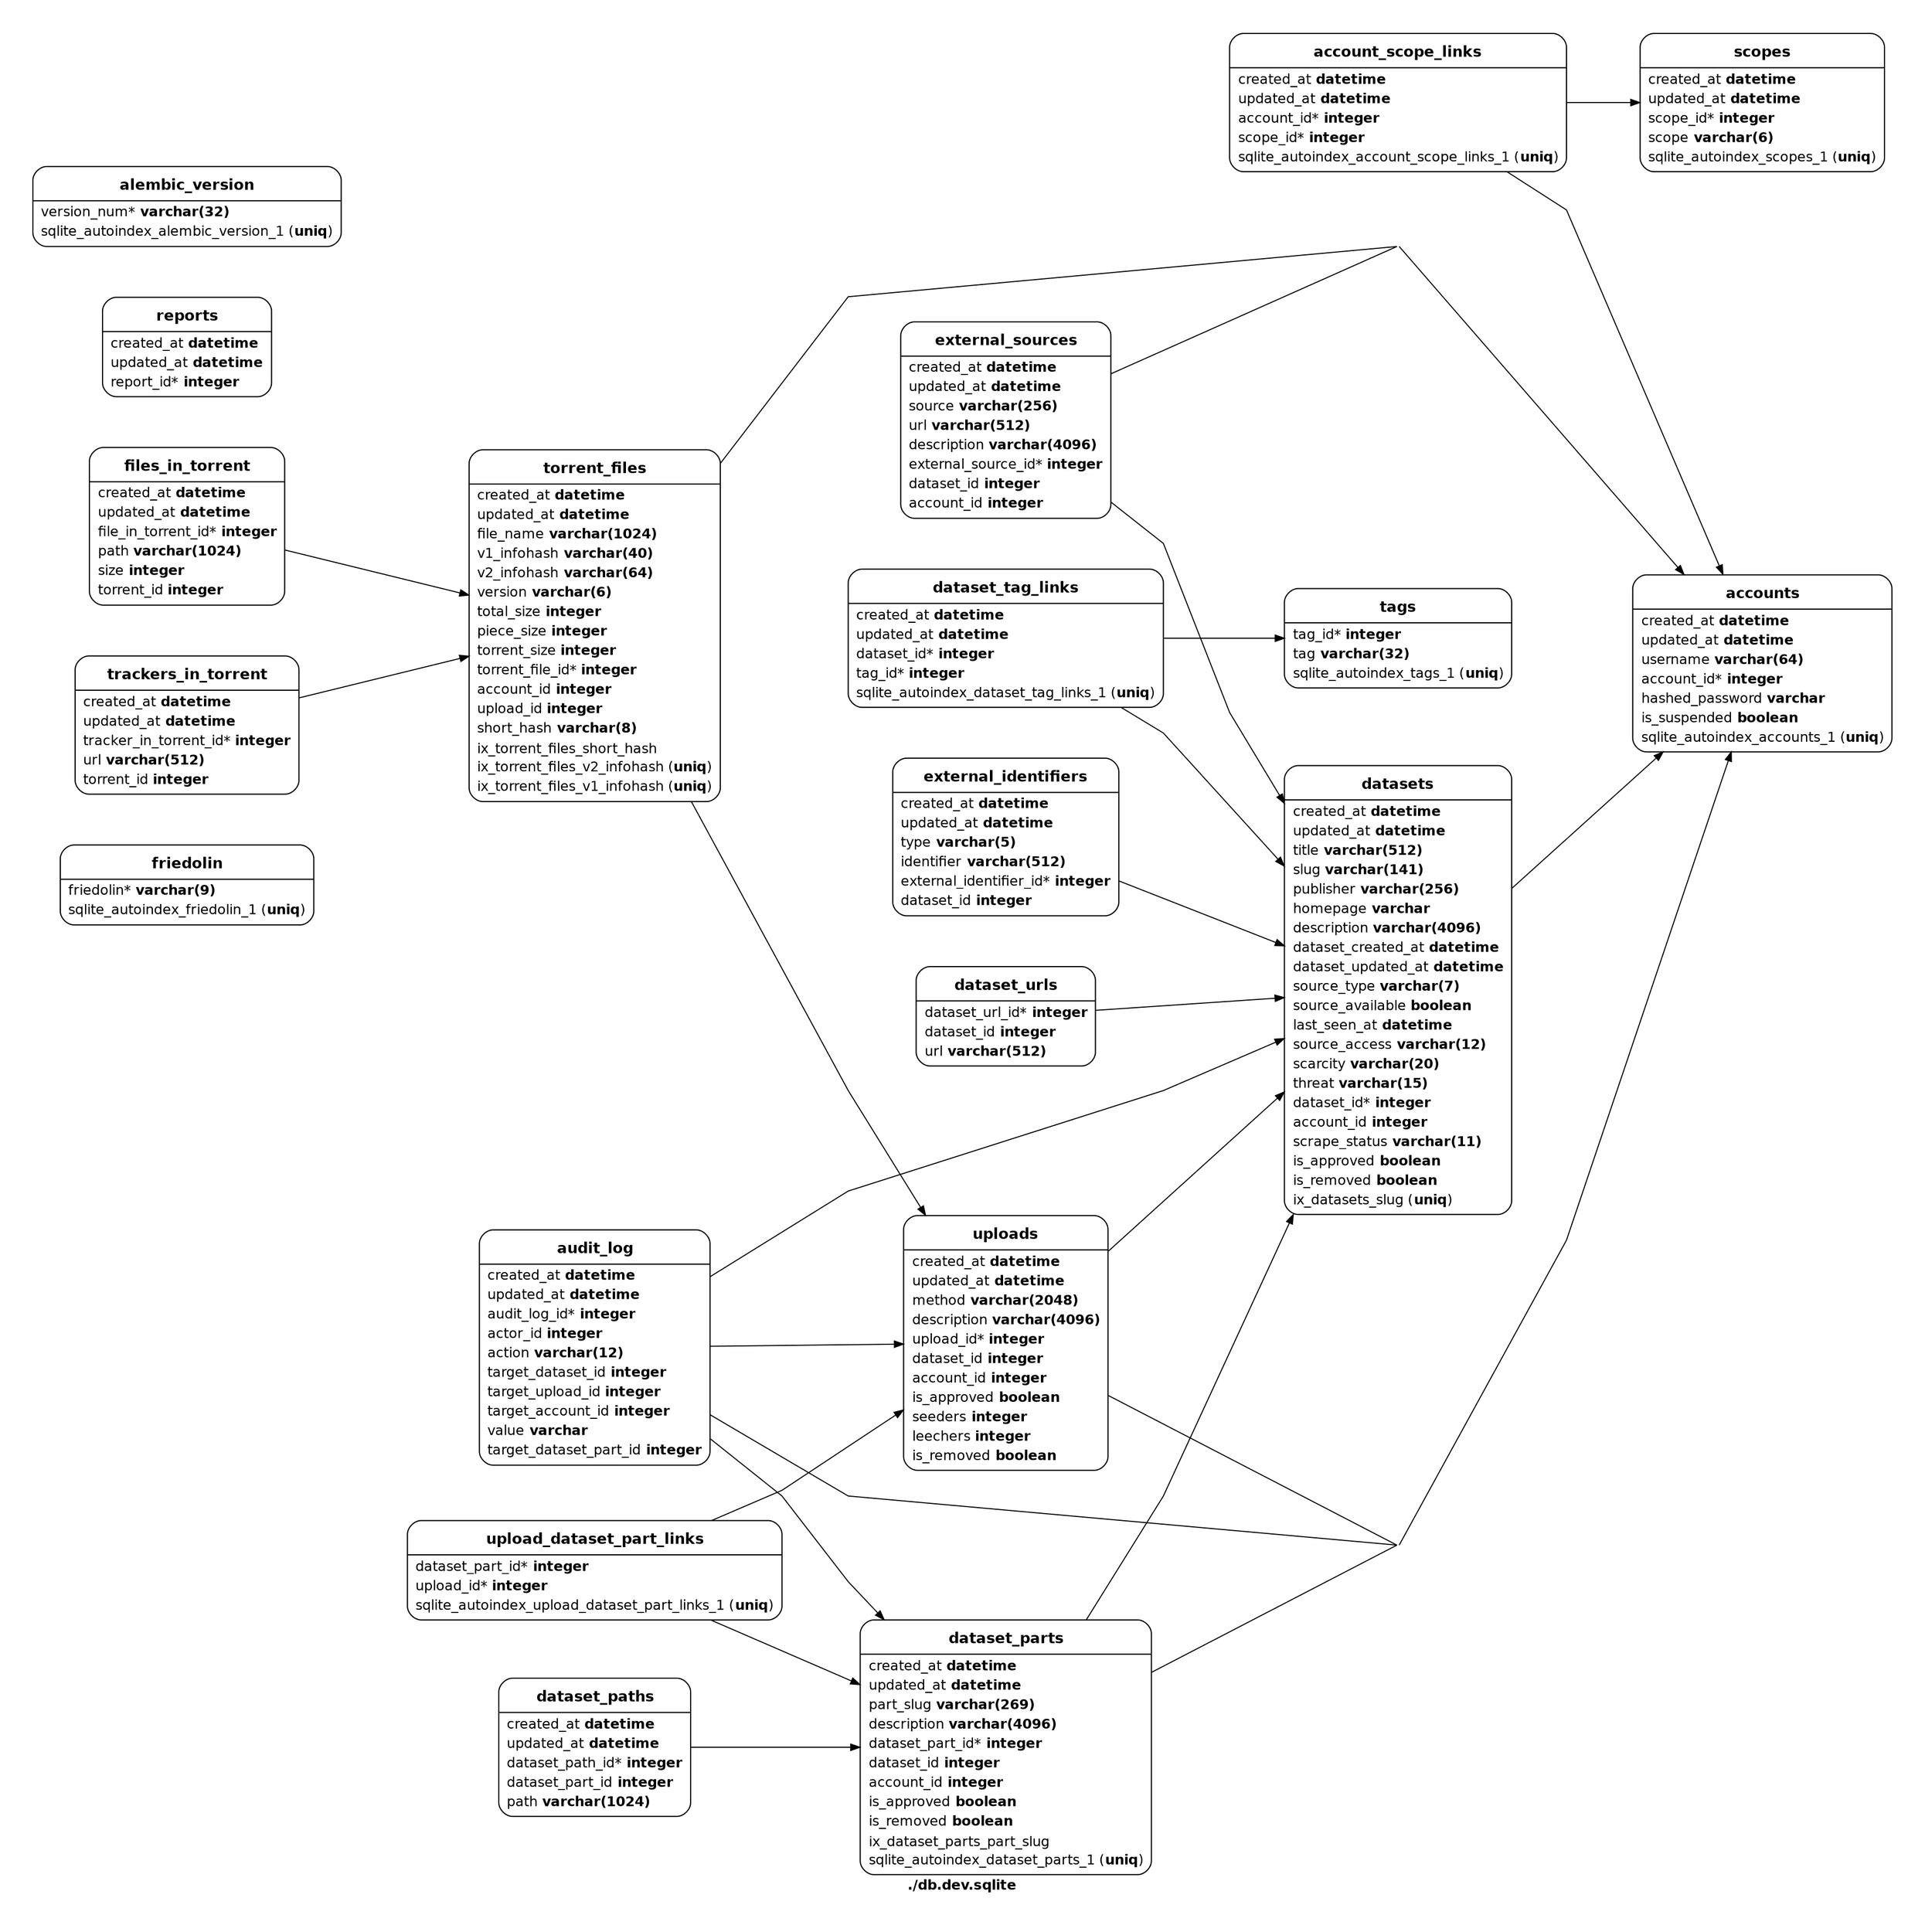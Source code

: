 digraph undefined {
  rankdir="LR";
  ranksep="0.8";
  nodesep="0.6";
  overlap="false";
  sep="+16.0";
  splines="compound";
  concentrate="true";
  pad="0.4,0.4";
  fontname="Helvetica";
  fontsize="12";
  label=<<font ><b>./db.dev.sqlite</b></font>>;
  node[shape="Mrecord", fontsize="12", fontname="Helvetica", margin="0.07,0.04", penwidth="1.0"];
  edge[arrowsize="0.8", fontsize="10", style="solid", penwidth="0.9", fontname="Helvetica", labelangle="33", labeldistance="2.0"];
  friedolin [label=<<table border="0" cellspacing="0.5"><tr><td align="left" height="24" valign="bottom"><font point-size="13"><b>friedolin</b></font></td></tr></table>|<table border="0" cellspacing="0.5" width="134"><tr><td align="left">friedolin* <font ><b>varchar(9)</b></font></td></tr><tr><td align="left">sqlite_autoindex_friedolin_1 (<font ><b>uniq</b></font>)</td></tr></table>>];
  scopes [label=<<table border="0" cellspacing="0.5"><tr><td align="left" height="24" valign="bottom"><font point-size="13"><b>scopes</b></font></td></tr></table>|<table border="0" cellspacing="0.5" width="134"><tr><td align="left">created_at <font ><b>datetime</b></font></td></tr><tr><td align="left">updated_at <font ><b>datetime</b></font></td></tr><tr><td align="left">scope_id* <font ><b>integer</b></font></td></tr><tr><td align="left">scope <font ><b>varchar(6)</b></font></td></tr><tr><td align="left">sqlite_autoindex_scopes_1 (<font ><b>uniq</b></font>)</td></tr></table>>];
  tags [label=<<table border="0" cellspacing="0.5"><tr><td align="left" height="24" valign="bottom"><font point-size="13"><b>tags</b></font></td></tr></table>|<table border="0" cellspacing="0.5" width="134"><tr><td align="left">tag_id* <font ><b>integer</b></font></td></tr><tr><td align="left">tag <font ><b>varchar(32)</b></font></td></tr><tr><td align="left">sqlite_autoindex_tags_1 (<font ><b>uniq</b></font>)</td></tr></table>>];
  reports [label=<<table border="0" cellspacing="0.5"><tr><td align="left" height="24" valign="bottom"><font point-size="13"><b>reports</b></font></td></tr></table>|<table border="0" cellspacing="0.5" width="134"><tr><td align="left">created_at <font ><b>datetime</b></font></td></tr><tr><td align="left">updated_at <font ><b>datetime</b></font></td></tr><tr><td align="left">report_id* <font ><b>integer</b></font></td></tr></table>>];
  account_scope_links [label=<<table border="0" cellspacing="0.5"><tr><td align="left" height="24" valign="bottom"><font point-size="13"><b>account_scope_links</b></font></td></tr></table>|<table border="0" cellspacing="0.5" width="134"><tr><td align="left">created_at <font ><b>datetime</b></font></td></tr><tr><td align="left">updated_at <font ><b>datetime</b></font></td></tr><tr><td align="left">account_id* <font ><b>integer</b></font></td></tr><tr><td align="left">scope_id* <font ><b>integer</b></font></td></tr><tr><td align="left">sqlite_autoindex_account_scope_links_1 (<font ><b>uniq</b></font>)</td></tr></table>>];
  dataset_tag_links [label=<<table border="0" cellspacing="0.5"><tr><td align="left" height="24" valign="bottom"><font point-size="13"><b>dataset_tag_links</b></font></td></tr></table>|<table border="0" cellspacing="0.5" width="134"><tr><td align="left">created_at <font ><b>datetime</b></font></td></tr><tr><td align="left">updated_at <font ><b>datetime</b></font></td></tr><tr><td align="left">dataset_id* <font ><b>integer</b></font></td></tr><tr><td align="left">tag_id* <font ><b>integer</b></font></td></tr><tr><td align="left">sqlite_autoindex_dataset_tag_links_1 (<font ><b>uniq</b></font>)</td></tr></table>>];
  dataset_urls [label=<<table border="0" cellspacing="0.5"><tr><td align="left" height="24" valign="bottom"><font point-size="13"><b>dataset_urls</b></font></td></tr></table>|<table border="0" cellspacing="0.5" width="134"><tr><td align="left">dataset_url_id* <font ><b>integer</b></font></td></tr><tr><td align="left">dataset_id <font ><b>integer</b></font></td></tr><tr><td align="left">url <font ><b>varchar(512)</b></font></td></tr></table>>];
  external_sources [label=<<table border="0" cellspacing="0.5"><tr><td align="left" height="24" valign="bottom"><font point-size="13"><b>external_sources</b></font></td></tr></table>|<table border="0" cellspacing="0.5" width="134"><tr><td align="left">created_at <font ><b>datetime</b></font></td></tr><tr><td align="left">updated_at <font ><b>datetime</b></font></td></tr><tr><td align="left">source <font ><b>varchar(256)</b></font></td></tr><tr><td align="left">url <font ><b>varchar(512)</b></font></td></tr><tr><td align="left">description <font ><b>varchar(4096)</b></font></td></tr><tr><td align="left">external_source_id* <font ><b>integer</b></font></td></tr><tr><td align="left">dataset_id <font ><b>integer</b></font></td></tr><tr><td align="left">account_id <font ><b>integer</b></font></td></tr></table>>];
  external_identifiers [label=<<table border="0" cellspacing="0.5"><tr><td align="left" height="24" valign="bottom"><font point-size="13"><b>external_identifiers</b></font></td></tr></table>|<table border="0" cellspacing="0.5" width="134"><tr><td align="left">created_at <font ><b>datetime</b></font></td></tr><tr><td align="left">updated_at <font ><b>datetime</b></font></td></tr><tr><td align="left">type <font ><b>varchar(5)</b></font></td></tr><tr><td align="left">identifier <font ><b>varchar(512)</b></font></td></tr><tr><td align="left">external_identifier_id* <font ><b>integer</b></font></td></tr><tr><td align="left">dataset_id <font ><b>integer</b></font></td></tr></table>>];
  upload_dataset_part_links [label=<<table border="0" cellspacing="0.5"><tr><td align="left" height="24" valign="bottom"><font point-size="13"><b>upload_dataset_part_links</b></font></td></tr></table>|<table border="0" cellspacing="0.5" width="134"><tr><td align="left">dataset_part_id* <font ><b>integer</b></font></td></tr><tr><td align="left">upload_id* <font ><b>integer</b></font></td></tr><tr><td align="left">sqlite_autoindex_upload_dataset_part_links_1 (<font ><b>uniq</b></font>)</td></tr></table>>];
  dataset_paths [label=<<table border="0" cellspacing="0.5"><tr><td align="left" height="24" valign="bottom"><font point-size="13"><b>dataset_paths</b></font></td></tr></table>|<table border="0" cellspacing="0.5" width="134"><tr><td align="left">created_at <font ><b>datetime</b></font></td></tr><tr><td align="left">updated_at <font ><b>datetime</b></font></td></tr><tr><td align="left">dataset_path_id* <font ><b>integer</b></font></td></tr><tr><td align="left">dataset_part_id <font ><b>integer</b></font></td></tr><tr><td align="left">path <font ><b>varchar(1024)</b></font></td></tr></table>>];
  torrent_files [label=<<table border="0" cellspacing="0.5"><tr><td align="left" height="24" valign="bottom"><font point-size="13"><b>torrent_files</b></font></td></tr></table>|<table border="0" cellspacing="0.5" width="134"><tr><td align="left">created_at <font ><b>datetime</b></font></td></tr><tr><td align="left">updated_at <font ><b>datetime</b></font></td></tr><tr><td align="left">file_name <font ><b>varchar(1024)</b></font></td></tr><tr><td align="left">v1_infohash <font ><b>varchar(40)</b></font></td></tr><tr><td align="left">v2_infohash <font ><b>varchar(64)</b></font></td></tr><tr><td align="left">version <font ><b>varchar(6)</b></font></td></tr><tr><td align="left">total_size <font ><b>integer</b></font></td></tr><tr><td align="left">piece_size <font ><b>integer</b></font></td></tr><tr><td align="left">torrent_size <font ><b>integer</b></font></td></tr><tr><td align="left">torrent_file_id* <font ><b>integer</b></font></td></tr><tr><td align="left">account_id <font ><b>integer</b></font></td></tr><tr><td align="left">upload_id <font ><b>integer</b></font></td></tr><tr><td align="left">short_hash <font ><b>varchar(8)</b></font></td></tr><tr><td align="left">ix_torrent_files_short_hash </td></tr><tr><td align="left">ix_torrent_files_v2_infohash (<font ><b>uniq</b></font>)</td></tr><tr><td align="left">ix_torrent_files_v1_infohash (<font ><b>uniq</b></font>)</td></tr></table>>];
  alembic_version [label=<<table border="0" cellspacing="0.5"><tr><td align="left" height="24" valign="bottom"><font point-size="13"><b>alembic_version</b></font></td></tr></table>|<table border="0" cellspacing="0.5" width="134"><tr><td align="left">version_num* <font ><b>varchar(32)</b></font></td></tr><tr><td align="left">sqlite_autoindex_alembic_version_1 (<font ><b>uniq</b></font>)</td></tr></table>>];
  accounts [label=<<table border="0" cellspacing="0.5"><tr><td align="left" height="24" valign="bottom"><font point-size="13"><b>accounts</b></font></td></tr></table>|<table border="0" cellspacing="0.5" width="134"><tr><td align="left">created_at <font ><b>datetime</b></font></td></tr><tr><td align="left">updated_at <font ><b>datetime</b></font></td></tr><tr><td align="left">username <font ><b>varchar(64)</b></font></td></tr><tr><td align="left">account_id* <font ><b>integer</b></font></td></tr><tr><td align="left">hashed_password <font ><b>varchar</b></font></td></tr><tr><td align="left">is_suspended <font ><b>boolean</b></font></td></tr><tr><td align="left">sqlite_autoindex_accounts_1 (<font ><b>uniq</b></font>)</td></tr></table>>];
  audit_log [label=<<table border="0" cellspacing="0.5"><tr><td align="left" height="24" valign="bottom"><font point-size="13"><b>audit_log</b></font></td></tr></table>|<table border="0" cellspacing="0.5" width="134"><tr><td align="left">created_at <font ><b>datetime</b></font></td></tr><tr><td align="left">updated_at <font ><b>datetime</b></font></td></tr><tr><td align="left">audit_log_id* <font ><b>integer</b></font></td></tr><tr><td align="left">actor_id <font ><b>integer</b></font></td></tr><tr><td align="left">action <font ><b>varchar(12)</b></font></td></tr><tr><td align="left">target_dataset_id <font ><b>integer</b></font></td></tr><tr><td align="left">target_upload_id <font ><b>integer</b></font></td></tr><tr><td align="left">target_account_id <font ><b>integer</b></font></td></tr><tr><td align="left">value <font ><b>varchar</b></font></td></tr><tr><td align="left">target_dataset_part_id <font ><b>integer</b></font></td></tr></table>>];
  dataset_parts [label=<<table border="0" cellspacing="0.5"><tr><td align="left" height="24" valign="bottom"><font point-size="13"><b>dataset_parts</b></font></td></tr></table>|<table border="0" cellspacing="0.5" width="134"><tr><td align="left">created_at <font ><b>datetime</b></font></td></tr><tr><td align="left">updated_at <font ><b>datetime</b></font></td></tr><tr><td align="left">part_slug <font ><b>varchar(269)</b></font></td></tr><tr><td align="left">description <font ><b>varchar(4096)</b></font></td></tr><tr><td align="left">dataset_part_id* <font ><b>integer</b></font></td></tr><tr><td align="left">dataset_id <font ><b>integer</b></font></td></tr><tr><td align="left">account_id <font ><b>integer</b></font></td></tr><tr><td align="left">is_approved <font ><b>boolean</b></font></td></tr><tr><td align="left">is_removed <font ><b>boolean</b></font></td></tr><tr><td align="left">ix_dataset_parts_part_slug </td></tr><tr><td align="left">sqlite_autoindex_dataset_parts_1 (<font ><b>uniq</b></font>)</td></tr></table>>];
  datasets [label=<<table border="0" cellspacing="0.5"><tr><td align="left" height="24" valign="bottom"><font point-size="13"><b>datasets</b></font></td></tr></table>|<table border="0" cellspacing="0.5" width="134"><tr><td align="left">created_at <font ><b>datetime</b></font></td></tr><tr><td align="left">updated_at <font ><b>datetime</b></font></td></tr><tr><td align="left">title <font ><b>varchar(512)</b></font></td></tr><tr><td align="left">slug <font ><b>varchar(141)</b></font></td></tr><tr><td align="left">publisher <font ><b>varchar(256)</b></font></td></tr><tr><td align="left">homepage <font ><b>varchar</b></font></td></tr><tr><td align="left">description <font ><b>varchar(4096)</b></font></td></tr><tr><td align="left">dataset_created_at <font ><b>datetime</b></font></td></tr><tr><td align="left">dataset_updated_at <font ><b>datetime</b></font></td></tr><tr><td align="left">source_type <font ><b>varchar(7)</b></font></td></tr><tr><td align="left">source_available <font ><b>boolean</b></font></td></tr><tr><td align="left">last_seen_at <font ><b>datetime</b></font></td></tr><tr><td align="left">source_access <font ><b>varchar(12)</b></font></td></tr><tr><td align="left">scarcity <font ><b>varchar(20)</b></font></td></tr><tr><td align="left">threat <font ><b>varchar(15)</b></font></td></tr><tr><td align="left">dataset_id* <font ><b>integer</b></font></td></tr><tr><td align="left">account_id <font ><b>integer</b></font></td></tr><tr><td align="left">scrape_status <font ><b>varchar(11)</b></font></td></tr><tr><td align="left">is_approved <font ><b>boolean</b></font></td></tr><tr><td align="left">is_removed <font ><b>boolean</b></font></td></tr><tr><td align="left">ix_datasets_slug (<font ><b>uniq</b></font>)</td></tr></table>>];
  files_in_torrent [label=<<table border="0" cellspacing="0.5"><tr><td align="left" height="24" valign="bottom"><font point-size="13"><b>files_in_torrent</b></font></td></tr></table>|<table border="0" cellspacing="0.5" width="134"><tr><td align="left">created_at <font ><b>datetime</b></font></td></tr><tr><td align="left">updated_at <font ><b>datetime</b></font></td></tr><tr><td align="left">file_in_torrent_id* <font ><b>integer</b></font></td></tr><tr><td align="left">path <font ><b>varchar(1024)</b></font></td></tr><tr><td align="left">size <font ><b>integer</b></font></td></tr><tr><td align="left">torrent_id <font ><b>integer</b></font></td></tr></table>>];
  trackers_in_torrent [label=<<table border="0" cellspacing="0.5"><tr><td align="left" height="24" valign="bottom"><font point-size="13"><b>trackers_in_torrent</b></font></td></tr></table>|<table border="0" cellspacing="0.5" width="134"><tr><td align="left">created_at <font ><b>datetime</b></font></td></tr><tr><td align="left">updated_at <font ><b>datetime</b></font></td></tr><tr><td align="left">tracker_in_torrent_id* <font ><b>integer</b></font></td></tr><tr><td align="left">url <font ><b>varchar(512)</b></font></td></tr><tr><td align="left">torrent_id <font ><b>integer</b></font></td></tr></table>>];
  uploads [label=<<table border="0" cellspacing="0.5"><tr><td align="left" height="24" valign="bottom"><font point-size="13"><b>uploads</b></font></td></tr></table>|<table border="0" cellspacing="0.5" width="134"><tr><td align="left">created_at <font ><b>datetime</b></font></td></tr><tr><td align="left">updated_at <font ><b>datetime</b></font></td></tr><tr><td align="left">method <font ><b>varchar(2048)</b></font></td></tr><tr><td align="left">description <font ><b>varchar(4096)</b></font></td></tr><tr><td align="left">upload_id* <font ><b>integer</b></font></td></tr><tr><td align="left">dataset_id <font ><b>integer</b></font></td></tr><tr><td align="left">account_id <font ><b>integer</b></font></td></tr><tr><td align="left">is_approved <font ><b>boolean</b></font></td></tr><tr><td align="left">seeders <font ><b>integer</b></font></td></tr><tr><td align="left">leechers <font ><b>integer</b></font></td></tr><tr><td align="left">is_removed <font ><b>boolean</b></font></td></tr></table>>];
  account_scope_links -> scopes[];
  account_scope_links -> accounts[];
  dataset_tag_links -> tags[];
  dataset_tag_links -> datasets[];
  dataset_urls -> datasets[];
  external_sources -> accounts[];
  external_sources -> datasets[];
  external_identifiers -> datasets[];
  upload_dataset_part_links -> uploads[];
  upload_dataset_part_links -> dataset_parts[];
  dataset_paths -> dataset_parts[];
  torrent_files -> uploads[];
  torrent_files -> accounts[];
  audit_log -> dataset_parts[];
  audit_log -> accounts[];
  audit_log -> uploads[];
  audit_log -> accounts[];
  audit_log -> datasets[];
  dataset_parts -> accounts[];
  dataset_parts -> datasets[];
  datasets -> accounts[];
  files_in_torrent -> torrent_files[];
  trackers_in_torrent -> torrent_files[];
  uploads -> datasets[];
  uploads -> accounts[];
}
